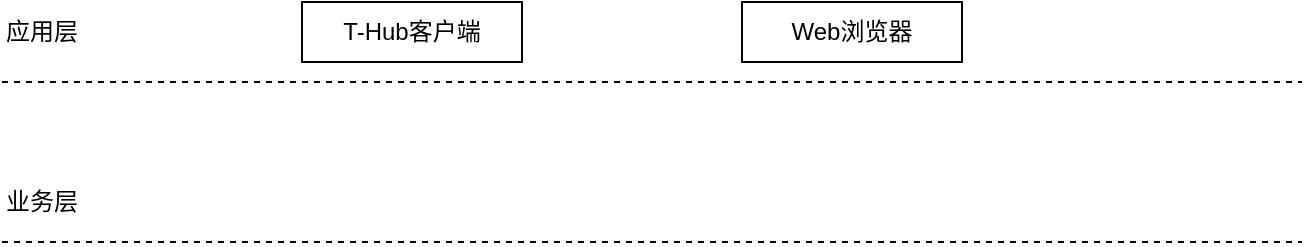 <mxfile version="14.8.1" type="github">
  <diagram id="Jwy7vbVY8Tll4G8eSrtE" name="Page-1">
    <mxGraphModel dx="787" dy="499" grid="1" gridSize="10" guides="1" tooltips="1" connect="1" arrows="1" fold="1" page="0" pageScale="1" pageWidth="827" pageHeight="1169" math="0" shadow="0">
      <root>
        <mxCell id="0" />
        <mxCell id="1" parent="0" />
        <mxCell id="6alVHcAHhMvoTwvUmljT-1" value="" style="endArrow=none;dashed=1;html=1;" edge="1" parent="1">
          <mxGeometry width="50" height="50" relative="1" as="geometry">
            <mxPoint x="100" y="160" as="sourcePoint" />
            <mxPoint x="750" y="160" as="targetPoint" />
          </mxGeometry>
        </mxCell>
        <mxCell id="6alVHcAHhMvoTwvUmljT-2" value="应用层" style="text;html=1;strokeColor=none;fillColor=none;align=center;verticalAlign=middle;whiteSpace=wrap;rounded=0;" vertex="1" parent="1">
          <mxGeometry x="100" y="125" width="40" height="20" as="geometry" />
        </mxCell>
        <mxCell id="6alVHcAHhMvoTwvUmljT-3" value="T-Hub客户端" style="rounded=0;whiteSpace=wrap;html=1;" vertex="1" parent="1">
          <mxGeometry x="250" y="120" width="110" height="30" as="geometry" />
        </mxCell>
        <mxCell id="6alVHcAHhMvoTwvUmljT-9" value="Web浏览器" style="rounded=0;whiteSpace=wrap;html=1;" vertex="1" parent="1">
          <mxGeometry x="470" y="120" width="110" height="30" as="geometry" />
        </mxCell>
        <mxCell id="6alVHcAHhMvoTwvUmljT-11" value="" style="endArrow=none;dashed=1;html=1;" edge="1" parent="1">
          <mxGeometry width="50" height="50" relative="1" as="geometry">
            <mxPoint x="100" y="240" as="sourcePoint" />
            <mxPoint x="750" y="240" as="targetPoint" />
          </mxGeometry>
        </mxCell>
        <mxCell id="6alVHcAHhMvoTwvUmljT-12" value="业务层" style="text;html=1;strokeColor=none;fillColor=none;align=center;verticalAlign=middle;whiteSpace=wrap;rounded=0;" vertex="1" parent="1">
          <mxGeometry x="100" y="210" width="40" height="20" as="geometry" />
        </mxCell>
      </root>
    </mxGraphModel>
  </diagram>
</mxfile>

